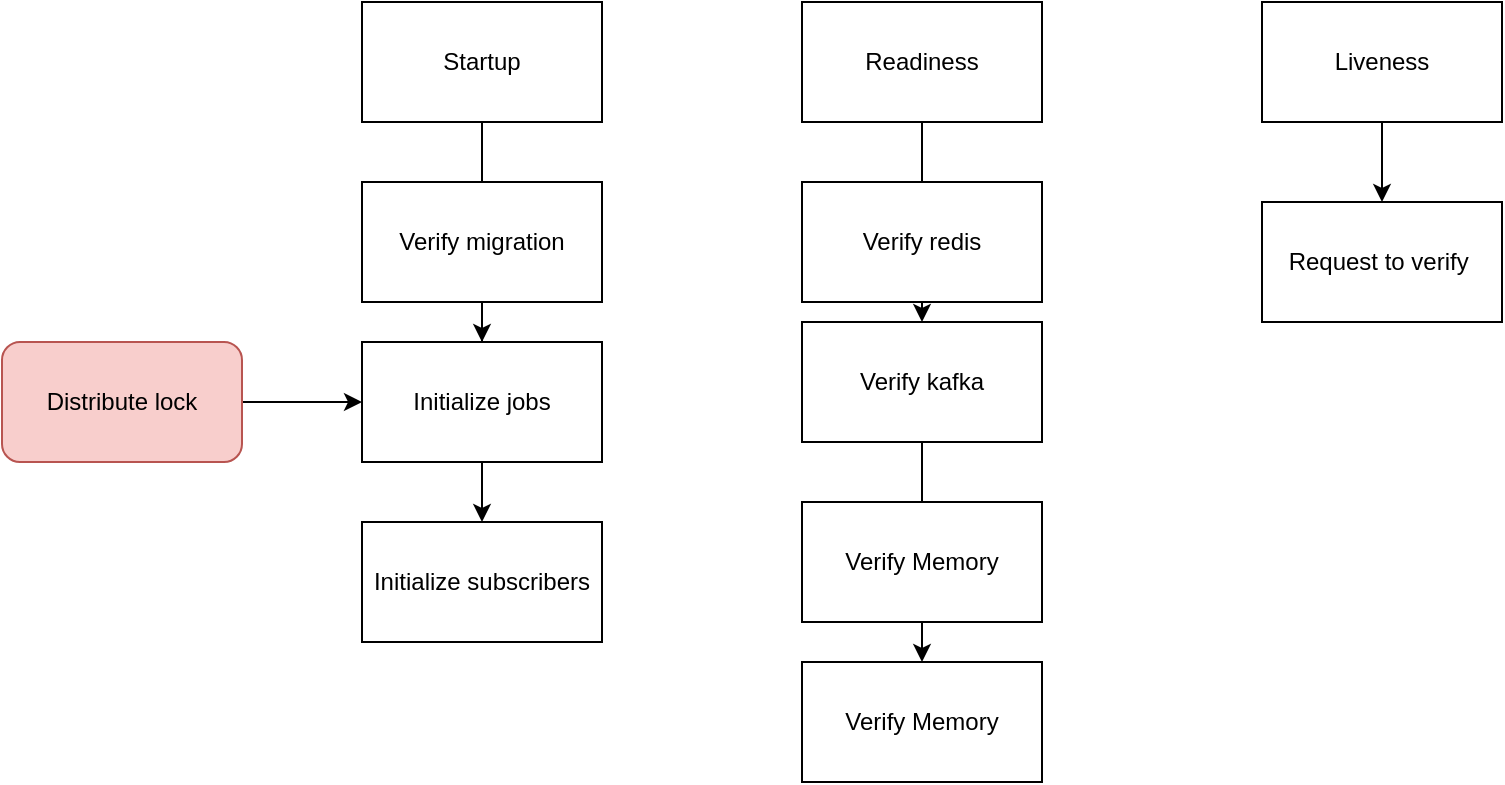 <mxfile version="15.1.1" type="github">
  <diagram id="kgpKYQtTHZ0yAKxKKP6v" name="Page-1">
    <mxGraphModel dx="1632" dy="450" grid="1" gridSize="10" guides="1" tooltips="1" connect="1" arrows="1" fold="1" page="1" pageScale="1" pageWidth="850" pageHeight="1100" math="0" shadow="0">
      <root>
        <mxCell id="0" />
        <mxCell id="1" parent="0" />
        <mxCell id="b19eHCCUPlFQnzbPp85T-15" value="" style="edgeStyle=orthogonalEdgeStyle;rounded=0;orthogonalLoop=1;jettySize=auto;html=1;" edge="1" parent="1" source="b19eHCCUPlFQnzbPp85T-1" target="b19eHCCUPlFQnzbPp85T-11">
          <mxGeometry relative="1" as="geometry" />
        </mxCell>
        <mxCell id="b19eHCCUPlFQnzbPp85T-1" value="Startup" style="rounded=0;whiteSpace=wrap;html=1;" vertex="1" parent="1">
          <mxGeometry x="80" y="30" width="120" height="60" as="geometry" />
        </mxCell>
        <mxCell id="b19eHCCUPlFQnzbPp85T-17" value="" style="edgeStyle=orthogonalEdgeStyle;rounded=0;orthogonalLoop=1;jettySize=auto;html=1;" edge="1" parent="1" source="b19eHCCUPlFQnzbPp85T-2" target="b19eHCCUPlFQnzbPp85T-6">
          <mxGeometry relative="1" as="geometry" />
        </mxCell>
        <mxCell id="b19eHCCUPlFQnzbPp85T-2" value="Readiness" style="rounded=0;whiteSpace=wrap;html=1;" vertex="1" parent="1">
          <mxGeometry x="300" y="30" width="120" height="60" as="geometry" />
        </mxCell>
        <mxCell id="b19eHCCUPlFQnzbPp85T-19" value="" style="edgeStyle=orthogonalEdgeStyle;rounded=0;orthogonalLoop=1;jettySize=auto;html=1;" edge="1" parent="1" source="b19eHCCUPlFQnzbPp85T-3" target="b19eHCCUPlFQnzbPp85T-4">
          <mxGeometry relative="1" as="geometry" />
        </mxCell>
        <mxCell id="b19eHCCUPlFQnzbPp85T-3" value="Liveness" style="rounded=0;whiteSpace=wrap;html=1;" vertex="1" parent="1">
          <mxGeometry x="530" y="30" width="120" height="60" as="geometry" />
        </mxCell>
        <mxCell id="b19eHCCUPlFQnzbPp85T-4" value="Request to verify&amp;nbsp;" style="rounded=0;whiteSpace=wrap;html=1;" vertex="1" parent="1">
          <mxGeometry x="530" y="130" width="120" height="60" as="geometry" />
        </mxCell>
        <mxCell id="b19eHCCUPlFQnzbPp85T-5" value="Verify redis" style="rounded=0;whiteSpace=wrap;html=1;" vertex="1" parent="1">
          <mxGeometry x="300" y="120" width="120" height="60" as="geometry" />
        </mxCell>
        <mxCell id="b19eHCCUPlFQnzbPp85T-18" value="" style="edgeStyle=orthogonalEdgeStyle;rounded=0;orthogonalLoop=1;jettySize=auto;html=1;" edge="1" parent="1" source="b19eHCCUPlFQnzbPp85T-6" target="b19eHCCUPlFQnzbPp85T-9">
          <mxGeometry relative="1" as="geometry" />
        </mxCell>
        <mxCell id="b19eHCCUPlFQnzbPp85T-6" value="Verify kafka" style="rounded=0;whiteSpace=wrap;html=1;" vertex="1" parent="1">
          <mxGeometry x="300" y="190" width="120" height="60" as="geometry" />
        </mxCell>
        <mxCell id="b19eHCCUPlFQnzbPp85T-8" value="Verify Memory" style="rounded=0;whiteSpace=wrap;html=1;" vertex="1" parent="1">
          <mxGeometry x="300" y="280" width="120" height="60" as="geometry" />
        </mxCell>
        <mxCell id="b19eHCCUPlFQnzbPp85T-9" value="Verify Memory" style="rounded=0;whiteSpace=wrap;html=1;" vertex="1" parent="1">
          <mxGeometry x="300" y="360" width="120" height="60" as="geometry" />
        </mxCell>
        <mxCell id="b19eHCCUPlFQnzbPp85T-16" value="" style="edgeStyle=orthogonalEdgeStyle;rounded=0;orthogonalLoop=1;jettySize=auto;html=1;" edge="1" parent="1" source="b19eHCCUPlFQnzbPp85T-10" target="b19eHCCUPlFQnzbPp85T-12">
          <mxGeometry relative="1" as="geometry" />
        </mxCell>
        <mxCell id="b19eHCCUPlFQnzbPp85T-10" value="Verify migration" style="rounded=0;whiteSpace=wrap;html=1;" vertex="1" parent="1">
          <mxGeometry x="80" y="120" width="120" height="60" as="geometry" />
        </mxCell>
        <mxCell id="b19eHCCUPlFQnzbPp85T-11" value="Initialize jobs" style="rounded=0;whiteSpace=wrap;html=1;" vertex="1" parent="1">
          <mxGeometry x="80" y="200" width="120" height="60" as="geometry" />
        </mxCell>
        <mxCell id="b19eHCCUPlFQnzbPp85T-12" value="Initialize subscribers" style="rounded=0;whiteSpace=wrap;html=1;" vertex="1" parent="1">
          <mxGeometry x="80" y="290" width="120" height="60" as="geometry" />
        </mxCell>
        <mxCell id="b19eHCCUPlFQnzbPp85T-14" value="" style="edgeStyle=orthogonalEdgeStyle;rounded=0;orthogonalLoop=1;jettySize=auto;html=1;" edge="1" parent="1" source="b19eHCCUPlFQnzbPp85T-13" target="b19eHCCUPlFQnzbPp85T-11">
          <mxGeometry relative="1" as="geometry" />
        </mxCell>
        <mxCell id="b19eHCCUPlFQnzbPp85T-13" value="Distribute lock" style="rounded=1;whiteSpace=wrap;html=1;fillColor=#f8cecc;strokeColor=#b85450;" vertex="1" parent="1">
          <mxGeometry x="-100" y="200" width="120" height="60" as="geometry" />
        </mxCell>
      </root>
    </mxGraphModel>
  </diagram>
</mxfile>
